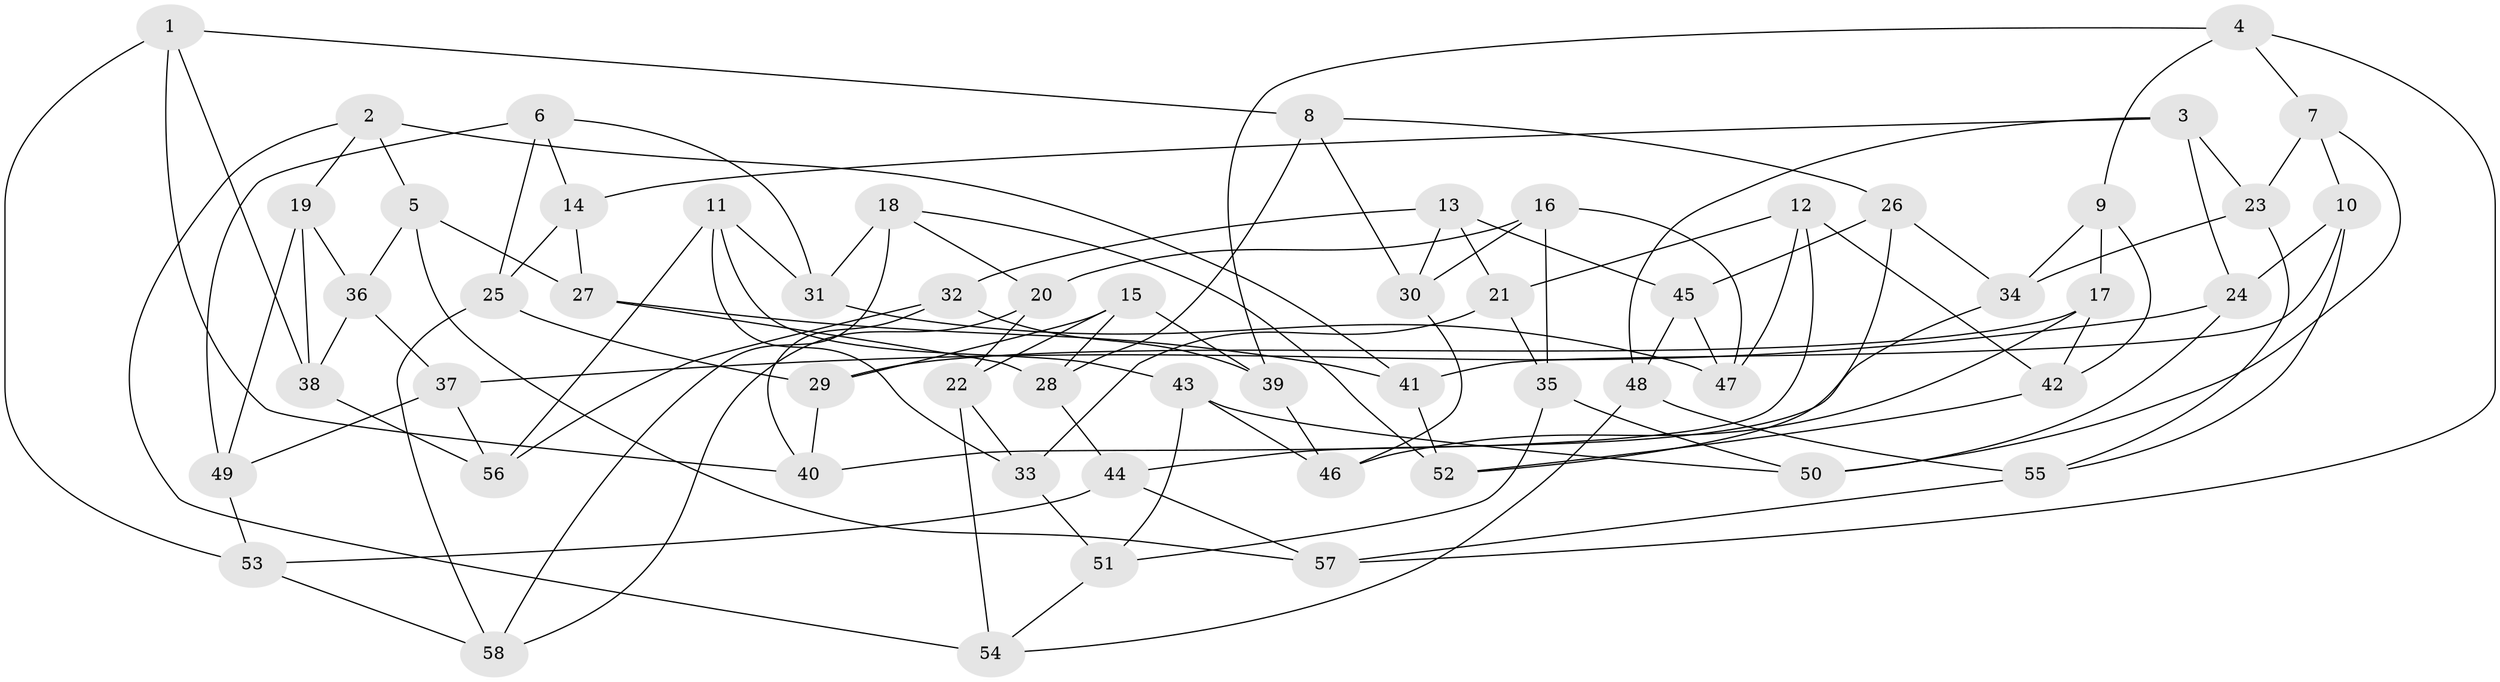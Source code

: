// coarse degree distribution, {6: 0.5882352941176471, 4: 0.23529411764705882, 5: 0.11764705882352941, 3: 0.058823529411764705}
// Generated by graph-tools (version 1.1) at 2025/42/03/06/25 10:42:24]
// undirected, 58 vertices, 116 edges
graph export_dot {
graph [start="1"]
  node [color=gray90,style=filled];
  1;
  2;
  3;
  4;
  5;
  6;
  7;
  8;
  9;
  10;
  11;
  12;
  13;
  14;
  15;
  16;
  17;
  18;
  19;
  20;
  21;
  22;
  23;
  24;
  25;
  26;
  27;
  28;
  29;
  30;
  31;
  32;
  33;
  34;
  35;
  36;
  37;
  38;
  39;
  40;
  41;
  42;
  43;
  44;
  45;
  46;
  47;
  48;
  49;
  50;
  51;
  52;
  53;
  54;
  55;
  56;
  57;
  58;
  1 -- 8;
  1 -- 40;
  1 -- 38;
  1 -- 53;
  2 -- 19;
  2 -- 41;
  2 -- 5;
  2 -- 54;
  3 -- 23;
  3 -- 14;
  3 -- 48;
  3 -- 24;
  4 -- 57;
  4 -- 9;
  4 -- 39;
  4 -- 7;
  5 -- 27;
  5 -- 57;
  5 -- 36;
  6 -- 14;
  6 -- 31;
  6 -- 49;
  6 -- 25;
  7 -- 10;
  7 -- 50;
  7 -- 23;
  8 -- 26;
  8 -- 30;
  8 -- 28;
  9 -- 17;
  9 -- 42;
  9 -- 34;
  10 -- 55;
  10 -- 24;
  10 -- 41;
  11 -- 31;
  11 -- 56;
  11 -- 33;
  11 -- 43;
  12 -- 21;
  12 -- 42;
  12 -- 40;
  12 -- 47;
  13 -- 30;
  13 -- 21;
  13 -- 32;
  13 -- 45;
  14 -- 25;
  14 -- 27;
  15 -- 28;
  15 -- 22;
  15 -- 39;
  15 -- 29;
  16 -- 30;
  16 -- 35;
  16 -- 20;
  16 -- 47;
  17 -- 46;
  17 -- 42;
  17 -- 29;
  18 -- 52;
  18 -- 58;
  18 -- 20;
  18 -- 31;
  19 -- 36;
  19 -- 49;
  19 -- 38;
  20 -- 58;
  20 -- 22;
  21 -- 35;
  21 -- 33;
  22 -- 54;
  22 -- 33;
  23 -- 55;
  23 -- 34;
  24 -- 50;
  24 -- 37;
  25 -- 29;
  25 -- 58;
  26 -- 45;
  26 -- 52;
  26 -- 34;
  27 -- 41;
  27 -- 28;
  28 -- 44;
  29 -- 40;
  30 -- 46;
  31 -- 47;
  32 -- 40;
  32 -- 56;
  32 -- 39;
  33 -- 51;
  34 -- 44;
  35 -- 50;
  35 -- 51;
  36 -- 38;
  36 -- 37;
  37 -- 49;
  37 -- 56;
  38 -- 56;
  39 -- 46;
  41 -- 52;
  42 -- 52;
  43 -- 50;
  43 -- 51;
  43 -- 46;
  44 -- 53;
  44 -- 57;
  45 -- 47;
  45 -- 48;
  48 -- 54;
  48 -- 55;
  49 -- 53;
  51 -- 54;
  53 -- 58;
  55 -- 57;
}
